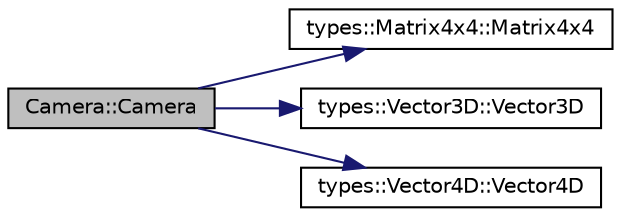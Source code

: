 digraph "Camera::Camera"
{
  edge [fontname="Helvetica",fontsize="10",labelfontname="Helvetica",labelfontsize="10"];
  node [fontname="Helvetica",fontsize="10",shape=record];
  rankdir="LR";
  Node1 [label="Camera::Camera",height=0.2,width=0.4,color="black", fillcolor="grey75", style="filled", fontcolor="black"];
  Node1 -> Node2 [color="midnightblue",fontsize="10",style="solid",fontname="Helvetica"];
  Node2 [label="types::Matrix4x4::Matrix4x4",height=0.2,width=0.4,color="black", fillcolor="white", style="filled",URL="$structtypes_1_1_matrix4x4.html#a07ad558be63e1252b5603e19d329113e"];
  Node1 -> Node3 [color="midnightblue",fontsize="10",style="solid",fontname="Helvetica"];
  Node3 [label="types::Vector3D::Vector3D",height=0.2,width=0.4,color="black", fillcolor="white", style="filled",URL="$structtypes_1_1_vector3_d.html#acd44a5a9d994d2b1b6afcb4a5cbf0564"];
  Node1 -> Node4 [color="midnightblue",fontsize="10",style="solid",fontname="Helvetica"];
  Node4 [label="types::Vector4D::Vector4D",height=0.2,width=0.4,color="black", fillcolor="white", style="filled",URL="$structtypes_1_1_vector4_d.html#a8b7d063aeb822272b6c8ff6828735c2c"];
}
